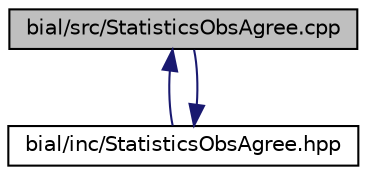 digraph "bial/src/StatisticsObsAgree.cpp"
{
  edge [fontname="Helvetica",fontsize="10",labelfontname="Helvetica",labelfontsize="10"];
  node [fontname="Helvetica",fontsize="10",shape=record];
  Node1 [label="bial/src/StatisticsObsAgree.cpp",height=0.2,width=0.4,color="black", fillcolor="grey75", style="filled", fontcolor="black"];
  Node1 -> Node2 [dir="back",color="midnightblue",fontsize="10",style="solid",fontname="Helvetica"];
  Node2 [label="bial/inc/StatisticsObsAgree.hpp",height=0.2,width=0.4,color="black", fillcolor="white", style="filled",URL="$_statistics_obs_agree_8hpp.html"];
  Node2 -> Node1 [dir="back",color="midnightblue",fontsize="10",style="solid",fontname="Helvetica"];
}
